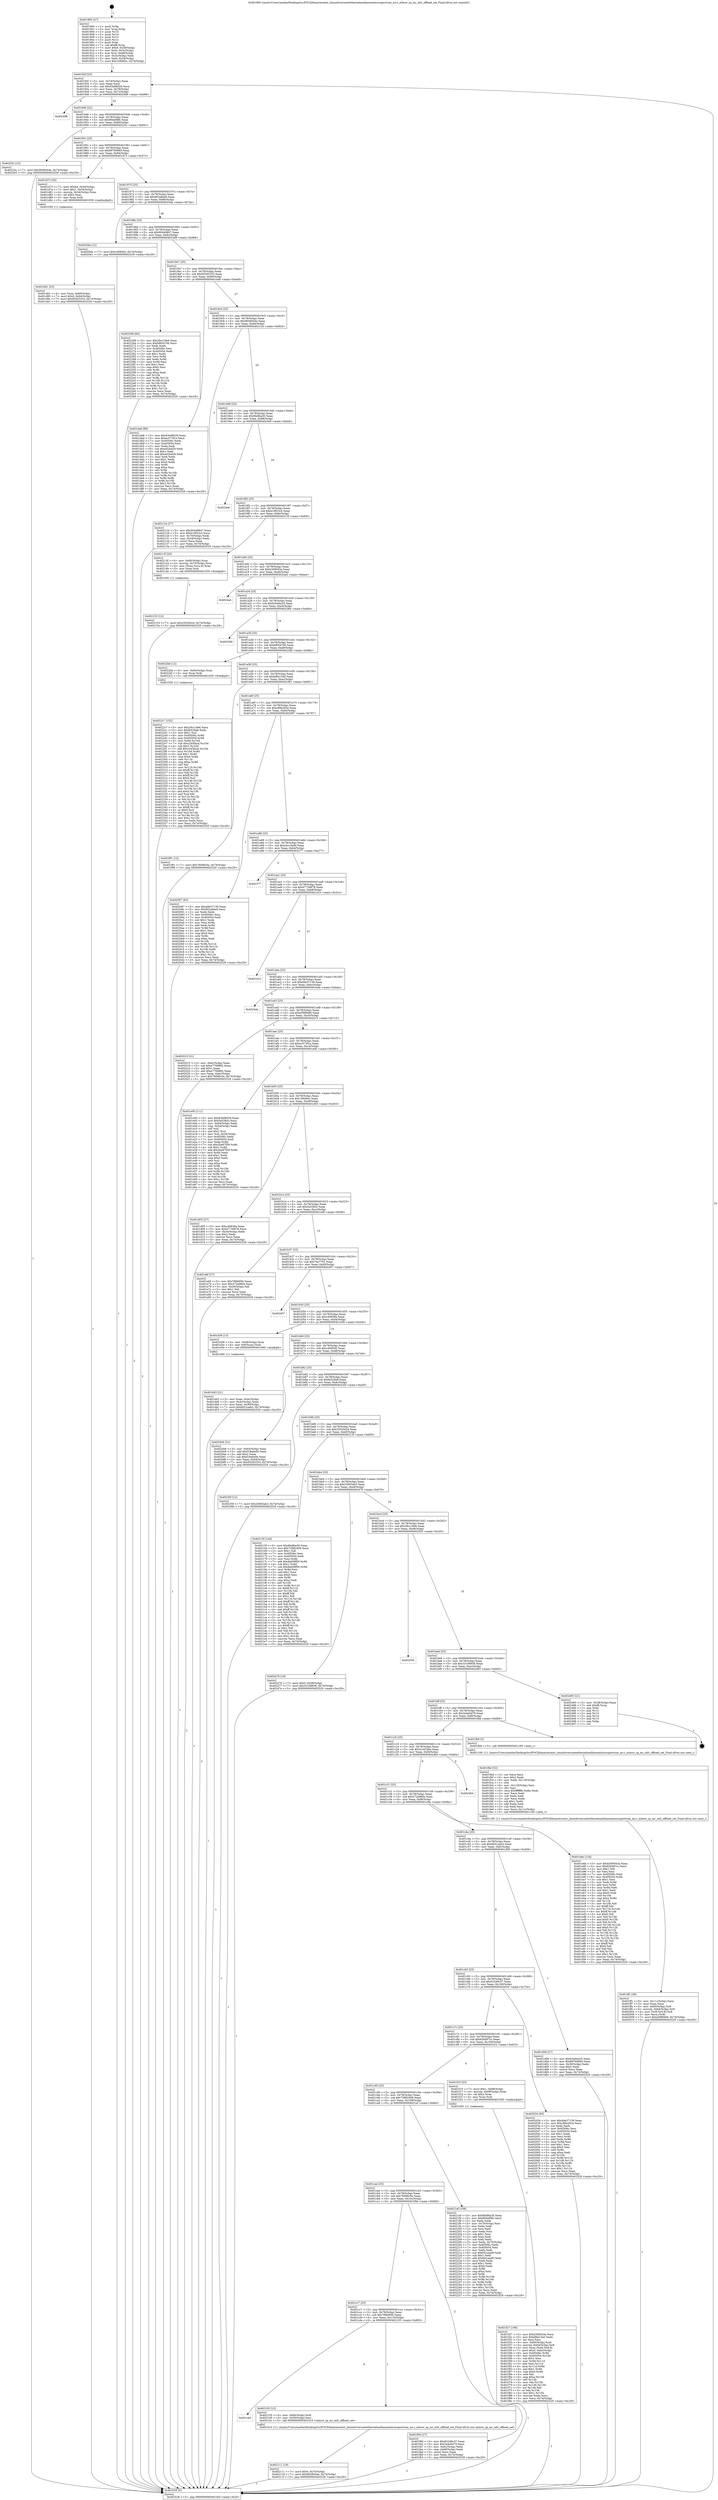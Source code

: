 digraph "0x401900" {
  label = "0x401900 (/mnt/c/Users/mathe/Desktop/tcc/POCII/binaries/extr_linuxdriversnetethernetmellanoxmlxswspectrum_mr.c_mlxsw_sp_mr_mfc_offload_set_Final-ollvm.out::main(0))"
  labelloc = "t"
  node[shape=record]

  Entry [label="",width=0.3,height=0.3,shape=circle,fillcolor=black,style=filled]
  "0x40192f" [label="{
     0x40192f [23]\l
     | [instrs]\l
     &nbsp;&nbsp;0x40192f \<+3\>: mov -0x74(%rbp),%eax\l
     &nbsp;&nbsp;0x401932 \<+2\>: mov %eax,%ecx\l
     &nbsp;&nbsp;0x401934 \<+6\>: sub $0x83e88029,%ecx\l
     &nbsp;&nbsp;0x40193a \<+3\>: mov %eax,-0x78(%rbp)\l
     &nbsp;&nbsp;0x40193d \<+3\>: mov %ecx,-0x7c(%rbp)\l
     &nbsp;&nbsp;0x401940 \<+6\>: je 0000000000402498 \<main+0xb98\>\l
  }"]
  "0x402498" [label="{
     0x402498\l
  }", style=dashed]
  "0x401946" [label="{
     0x401946 [22]\l
     | [instrs]\l
     &nbsp;&nbsp;0x401946 \<+5\>: jmp 000000000040194b \<main+0x4b\>\l
     &nbsp;&nbsp;0x40194b \<+3\>: mov -0x78(%rbp),%eax\l
     &nbsp;&nbsp;0x40194e \<+5\>: sub $0x864e88fc,%eax\l
     &nbsp;&nbsp;0x401953 \<+3\>: mov %eax,-0x80(%rbp)\l
     &nbsp;&nbsp;0x401956 \<+6\>: je 000000000040225c \<main+0x95c\>\l
  }"]
  Exit [label="",width=0.3,height=0.3,shape=circle,fillcolor=black,style=filled,peripheries=2]
  "0x40225c" [label="{
     0x40225c [12]\l
     | [instrs]\l
     &nbsp;&nbsp;0x40225c \<+7\>: movl $0x9658044e,-0x74(%rbp)\l
     &nbsp;&nbsp;0x402263 \<+5\>: jmp 0000000000402529 \<main+0xc29\>\l
  }"]
  "0x40195c" [label="{
     0x40195c [25]\l
     | [instrs]\l
     &nbsp;&nbsp;0x40195c \<+5\>: jmp 0000000000401961 \<main+0x61\>\l
     &nbsp;&nbsp;0x401961 \<+3\>: mov -0x78(%rbp),%eax\l
     &nbsp;&nbsp;0x401964 \<+5\>: sub $0x89760660,%eax\l
     &nbsp;&nbsp;0x401969 \<+6\>: mov %eax,-0x84(%rbp)\l
     &nbsp;&nbsp;0x40196f \<+6\>: je 0000000000401d73 \<main+0x473\>\l
  }"]
  "0x4022c7" [label="{
     0x4022c7 [152]\l
     | [instrs]\l
     &nbsp;&nbsp;0x4022c7 \<+5\>: mov $0x29cc19e6,%ecx\l
     &nbsp;&nbsp;0x4022cc \<+5\>: mov $0xfe529a8,%edx\l
     &nbsp;&nbsp;0x4022d1 \<+3\>: mov $0x1,%sil\l
     &nbsp;&nbsp;0x4022d4 \<+8\>: mov 0x40506c,%r8d\l
     &nbsp;&nbsp;0x4022dc \<+8\>: mov 0x405054,%r9d\l
     &nbsp;&nbsp;0x4022e4 \<+3\>: mov %r8d,%r10d\l
     &nbsp;&nbsp;0x4022e7 \<+7\>: sub $0xc245facd,%r10d\l
     &nbsp;&nbsp;0x4022ee \<+4\>: sub $0x1,%r10d\l
     &nbsp;&nbsp;0x4022f2 \<+7\>: add $0xc245facd,%r10d\l
     &nbsp;&nbsp;0x4022f9 \<+4\>: imul %r10d,%r8d\l
     &nbsp;&nbsp;0x4022fd \<+4\>: and $0x1,%r8d\l
     &nbsp;&nbsp;0x402301 \<+4\>: cmp $0x0,%r8d\l
     &nbsp;&nbsp;0x402305 \<+4\>: sete %r11b\l
     &nbsp;&nbsp;0x402309 \<+4\>: cmp $0xa,%r9d\l
     &nbsp;&nbsp;0x40230d \<+3\>: setl %bl\l
     &nbsp;&nbsp;0x402310 \<+3\>: mov %r11b,%r14b\l
     &nbsp;&nbsp;0x402313 \<+4\>: xor $0xff,%r14b\l
     &nbsp;&nbsp;0x402317 \<+3\>: mov %bl,%r15b\l
     &nbsp;&nbsp;0x40231a \<+4\>: xor $0xff,%r15b\l
     &nbsp;&nbsp;0x40231e \<+4\>: xor $0x0,%sil\l
     &nbsp;&nbsp;0x402322 \<+3\>: mov %r14b,%r12b\l
     &nbsp;&nbsp;0x402325 \<+4\>: and $0x0,%r12b\l
     &nbsp;&nbsp;0x402329 \<+3\>: and %sil,%r11b\l
     &nbsp;&nbsp;0x40232c \<+3\>: mov %r15b,%r13b\l
     &nbsp;&nbsp;0x40232f \<+4\>: and $0x0,%r13b\l
     &nbsp;&nbsp;0x402333 \<+3\>: and %sil,%bl\l
     &nbsp;&nbsp;0x402336 \<+3\>: or %r11b,%r12b\l
     &nbsp;&nbsp;0x402339 \<+3\>: or %bl,%r13b\l
     &nbsp;&nbsp;0x40233c \<+3\>: xor %r13b,%r12b\l
     &nbsp;&nbsp;0x40233f \<+3\>: or %r15b,%r14b\l
     &nbsp;&nbsp;0x402342 \<+4\>: xor $0xff,%r14b\l
     &nbsp;&nbsp;0x402346 \<+4\>: or $0x0,%sil\l
     &nbsp;&nbsp;0x40234a \<+3\>: and %sil,%r14b\l
     &nbsp;&nbsp;0x40234d \<+3\>: or %r14b,%r12b\l
     &nbsp;&nbsp;0x402350 \<+4\>: test $0x1,%r12b\l
     &nbsp;&nbsp;0x402354 \<+3\>: cmovne %edx,%ecx\l
     &nbsp;&nbsp;0x402357 \<+3\>: mov %ecx,-0x74(%rbp)\l
     &nbsp;&nbsp;0x40235a \<+5\>: jmp 0000000000402529 \<main+0xc29\>\l
  }"]
  "0x401d73" [label="{
     0x401d73 [30]\l
     | [instrs]\l
     &nbsp;&nbsp;0x401d73 \<+7\>: movl $0x64,-0x50(%rbp)\l
     &nbsp;&nbsp;0x401d7a \<+7\>: movl $0x1,-0x54(%rbp)\l
     &nbsp;&nbsp;0x401d81 \<+4\>: movslq -0x54(%rbp),%rax\l
     &nbsp;&nbsp;0x401d85 \<+4\>: shl $0x3,%rax\l
     &nbsp;&nbsp;0x401d89 \<+3\>: mov %rax,%rdi\l
     &nbsp;&nbsp;0x401d8c \<+5\>: call 0000000000401050 \<malloc@plt\>\l
     | [calls]\l
     &nbsp;&nbsp;0x401050 \{1\} (unknown)\l
  }"]
  "0x401975" [label="{
     0x401975 [25]\l
     | [instrs]\l
     &nbsp;&nbsp;0x401975 \<+5\>: jmp 000000000040197a \<main+0x7a\>\l
     &nbsp;&nbsp;0x40197a \<+3\>: mov -0x78(%rbp),%eax\l
     &nbsp;&nbsp;0x40197d \<+5\>: sub $0x902a8ee9,%eax\l
     &nbsp;&nbsp;0x401982 \<+6\>: mov %eax,-0x88(%rbp)\l
     &nbsp;&nbsp;0x401988 \<+6\>: je 00000000004020da \<main+0x7da\>\l
  }"]
  "0x402153" [label="{
     0x402153 [12]\l
     | [instrs]\l
     &nbsp;&nbsp;0x402153 \<+7\>: movl $0x25020e24,-0x74(%rbp)\l
     &nbsp;&nbsp;0x40215a \<+5\>: jmp 0000000000402529 \<main+0xc29\>\l
  }"]
  "0x4020da" [label="{
     0x4020da [12]\l
     | [instrs]\l
     &nbsp;&nbsp;0x4020da \<+7\>: movl $0xc4095d2,-0x74(%rbp)\l
     &nbsp;&nbsp;0x4020e1 \<+5\>: jmp 0000000000402529 \<main+0xc29\>\l
  }"]
  "0x40198e" [label="{
     0x40198e [25]\l
     | [instrs]\l
     &nbsp;&nbsp;0x40198e \<+5\>: jmp 0000000000401993 \<main+0x93\>\l
     &nbsp;&nbsp;0x401993 \<+3\>: mov -0x78(%rbp),%eax\l
     &nbsp;&nbsp;0x401996 \<+5\>: sub $0x90449847,%eax\l
     &nbsp;&nbsp;0x40199b \<+6\>: mov %eax,-0x8c(%rbp)\l
     &nbsp;&nbsp;0x4019a1 \<+6\>: je 0000000000402268 \<main+0x968\>\l
  }"]
  "0x402111" [label="{
     0x402111 [19]\l
     | [instrs]\l
     &nbsp;&nbsp;0x402111 \<+7\>: movl $0x0,-0x70(%rbp)\l
     &nbsp;&nbsp;0x402118 \<+7\>: movl $0x9658044e,-0x74(%rbp)\l
     &nbsp;&nbsp;0x40211f \<+5\>: jmp 0000000000402529 \<main+0xc29\>\l
  }"]
  "0x402268" [label="{
     0x402268 [83]\l
     | [instrs]\l
     &nbsp;&nbsp;0x402268 \<+5\>: mov $0x29cc19e6,%eax\l
     &nbsp;&nbsp;0x40226d \<+5\>: mov $0xbf654706,%ecx\l
     &nbsp;&nbsp;0x402272 \<+2\>: xor %edx,%edx\l
     &nbsp;&nbsp;0x402274 \<+7\>: mov 0x40506c,%esi\l
     &nbsp;&nbsp;0x40227b \<+7\>: mov 0x405054,%edi\l
     &nbsp;&nbsp;0x402282 \<+3\>: sub $0x1,%edx\l
     &nbsp;&nbsp;0x402285 \<+3\>: mov %esi,%r8d\l
     &nbsp;&nbsp;0x402288 \<+3\>: add %edx,%r8d\l
     &nbsp;&nbsp;0x40228b \<+4\>: imul %r8d,%esi\l
     &nbsp;&nbsp;0x40228f \<+3\>: and $0x1,%esi\l
     &nbsp;&nbsp;0x402292 \<+3\>: cmp $0x0,%esi\l
     &nbsp;&nbsp;0x402295 \<+4\>: sete %r9b\l
     &nbsp;&nbsp;0x402299 \<+3\>: cmp $0xa,%edi\l
     &nbsp;&nbsp;0x40229c \<+4\>: setl %r10b\l
     &nbsp;&nbsp;0x4022a0 \<+3\>: mov %r9b,%r11b\l
     &nbsp;&nbsp;0x4022a3 \<+3\>: and %r10b,%r11b\l
     &nbsp;&nbsp;0x4022a6 \<+3\>: xor %r10b,%r9b\l
     &nbsp;&nbsp;0x4022a9 \<+3\>: or %r9b,%r11b\l
     &nbsp;&nbsp;0x4022ac \<+4\>: test $0x1,%r11b\l
     &nbsp;&nbsp;0x4022b0 \<+3\>: cmovne %ecx,%eax\l
     &nbsp;&nbsp;0x4022b3 \<+3\>: mov %eax,-0x74(%rbp)\l
     &nbsp;&nbsp;0x4022b6 \<+5\>: jmp 0000000000402529 \<main+0xc29\>\l
  }"]
  "0x4019a7" [label="{
     0x4019a7 [25]\l
     | [instrs]\l
     &nbsp;&nbsp;0x4019a7 \<+5\>: jmp 00000000004019ac \<main+0xac\>\l
     &nbsp;&nbsp;0x4019ac \<+3\>: mov -0x78(%rbp),%eax\l
     &nbsp;&nbsp;0x4019af \<+5\>: sub $0x95263333,%eax\l
     &nbsp;&nbsp;0x4019b4 \<+6\>: mov %eax,-0x90(%rbp)\l
     &nbsp;&nbsp;0x4019ba \<+6\>: je 0000000000401da8 \<main+0x4a8\>\l
  }"]
  "0x401ce0" [label="{
     0x401ce0\l
  }", style=dashed]
  "0x401da8" [label="{
     0x401da8 [88]\l
     | [instrs]\l
     &nbsp;&nbsp;0x401da8 \<+5\>: mov $0x83e88029,%eax\l
     &nbsp;&nbsp;0x401dad \<+5\>: mov $0xec573f1a,%ecx\l
     &nbsp;&nbsp;0x401db2 \<+7\>: mov 0x40506c,%edx\l
     &nbsp;&nbsp;0x401db9 \<+7\>: mov 0x405054,%esi\l
     &nbsp;&nbsp;0x401dc0 \<+2\>: mov %edx,%edi\l
     &nbsp;&nbsp;0x401dc2 \<+6\>: sub $0xe02bd29,%edi\l
     &nbsp;&nbsp;0x401dc8 \<+3\>: sub $0x1,%edi\l
     &nbsp;&nbsp;0x401dcb \<+6\>: add $0xe02bd29,%edi\l
     &nbsp;&nbsp;0x401dd1 \<+3\>: imul %edi,%edx\l
     &nbsp;&nbsp;0x401dd4 \<+3\>: and $0x1,%edx\l
     &nbsp;&nbsp;0x401dd7 \<+3\>: cmp $0x0,%edx\l
     &nbsp;&nbsp;0x401dda \<+4\>: sete %r8b\l
     &nbsp;&nbsp;0x401dde \<+3\>: cmp $0xa,%esi\l
     &nbsp;&nbsp;0x401de1 \<+4\>: setl %r9b\l
     &nbsp;&nbsp;0x401de5 \<+3\>: mov %r8b,%r10b\l
     &nbsp;&nbsp;0x401de8 \<+3\>: and %r9b,%r10b\l
     &nbsp;&nbsp;0x401deb \<+3\>: xor %r9b,%r8b\l
     &nbsp;&nbsp;0x401dee \<+3\>: or %r8b,%r10b\l
     &nbsp;&nbsp;0x401df1 \<+4\>: test $0x1,%r10b\l
     &nbsp;&nbsp;0x401df5 \<+3\>: cmovne %ecx,%eax\l
     &nbsp;&nbsp;0x401df8 \<+3\>: mov %eax,-0x74(%rbp)\l
     &nbsp;&nbsp;0x401dfb \<+5\>: jmp 0000000000402529 \<main+0xc29\>\l
  }"]
  "0x4019c0" [label="{
     0x4019c0 [25]\l
     | [instrs]\l
     &nbsp;&nbsp;0x4019c0 \<+5\>: jmp 00000000004019c5 \<main+0xc5\>\l
     &nbsp;&nbsp;0x4019c5 \<+3\>: mov -0x78(%rbp),%eax\l
     &nbsp;&nbsp;0x4019c8 \<+5\>: sub $0x9658044e,%eax\l
     &nbsp;&nbsp;0x4019cd \<+6\>: mov %eax,-0x94(%rbp)\l
     &nbsp;&nbsp;0x4019d3 \<+6\>: je 0000000000402124 \<main+0x824\>\l
  }"]
  "0x402105" [label="{
     0x402105 [12]\l
     | [instrs]\l
     &nbsp;&nbsp;0x402105 \<+4\>: mov -0x60(%rbp),%rdi\l
     &nbsp;&nbsp;0x402109 \<+3\>: mov -0x50(%rbp),%esi\l
     &nbsp;&nbsp;0x40210c \<+5\>: call 0000000000401610 \<mlxsw_sp_mr_mfc_offload_set\>\l
     | [calls]\l
     &nbsp;&nbsp;0x401610 \{1\} (/mnt/c/Users/mathe/Desktop/tcc/POCII/binaries/extr_linuxdriversnetethernetmellanoxmlxswspectrum_mr.c_mlxsw_sp_mr_mfc_offload_set_Final-ollvm.out::mlxsw_sp_mr_mfc_offload_set)\l
  }"]
  "0x402124" [label="{
     0x402124 [27]\l
     | [instrs]\l
     &nbsp;&nbsp;0x402124 \<+5\>: mov $0x90449847,%eax\l
     &nbsp;&nbsp;0x402129 \<+5\>: mov $0xb19f23c4,%ecx\l
     &nbsp;&nbsp;0x40212e \<+3\>: mov -0x70(%rbp),%edx\l
     &nbsp;&nbsp;0x402131 \<+3\>: cmp -0x54(%rbp),%edx\l
     &nbsp;&nbsp;0x402134 \<+3\>: cmovl %ecx,%eax\l
     &nbsp;&nbsp;0x402137 \<+3\>: mov %eax,-0x74(%rbp)\l
     &nbsp;&nbsp;0x40213a \<+5\>: jmp 0000000000402529 \<main+0xc29\>\l
  }"]
  "0x4019d9" [label="{
     0x4019d9 [25]\l
     | [instrs]\l
     &nbsp;&nbsp;0x4019d9 \<+5\>: jmp 00000000004019de \<main+0xde\>\l
     &nbsp;&nbsp;0x4019de \<+3\>: mov -0x78(%rbp),%eax\l
     &nbsp;&nbsp;0x4019e1 \<+5\>: sub $0x9bdfba30,%eax\l
     &nbsp;&nbsp;0x4019e6 \<+6\>: mov %eax,-0x98(%rbp)\l
     &nbsp;&nbsp;0x4019ec \<+6\>: je 00000000004024e6 \<main+0xbe6\>\l
  }"]
  "0x401ff1" [label="{
     0x401ff1 [36]\l
     | [instrs]\l
     &nbsp;&nbsp;0x401ff1 \<+6\>: mov -0x11c(%rbp),%ecx\l
     &nbsp;&nbsp;0x401ff7 \<+3\>: imul %eax,%ecx\l
     &nbsp;&nbsp;0x401ffa \<+4\>: mov -0x60(%rbp),%r8\l
     &nbsp;&nbsp;0x401ffe \<+4\>: movslq -0x64(%rbp),%r9\l
     &nbsp;&nbsp;0x402002 \<+4\>: mov (%r8,%r9,8),%r8\l
     &nbsp;&nbsp;0x402006 \<+3\>: mov %ecx,(%r8)\l
     &nbsp;&nbsp;0x402009 \<+7\>: movl $0xe59f8466,-0x74(%rbp)\l
     &nbsp;&nbsp;0x402010 \<+5\>: jmp 0000000000402529 \<main+0xc29\>\l
  }"]
  "0x4024e6" [label="{
     0x4024e6\l
  }", style=dashed]
  "0x4019f2" [label="{
     0x4019f2 [25]\l
     | [instrs]\l
     &nbsp;&nbsp;0x4019f2 \<+5\>: jmp 00000000004019f7 \<main+0xf7\>\l
     &nbsp;&nbsp;0x4019f7 \<+3\>: mov -0x78(%rbp),%eax\l
     &nbsp;&nbsp;0x4019fa \<+5\>: sub $0xb19f23c4,%eax\l
     &nbsp;&nbsp;0x4019ff \<+6\>: mov %eax,-0x9c(%rbp)\l
     &nbsp;&nbsp;0x401a05 \<+6\>: je 000000000040213f \<main+0x83f\>\l
  }"]
  "0x401fbd" [label="{
     0x401fbd [52]\l
     | [instrs]\l
     &nbsp;&nbsp;0x401fbd \<+2\>: xor %ecx,%ecx\l
     &nbsp;&nbsp;0x401fbf \<+5\>: mov $0x2,%edx\l
     &nbsp;&nbsp;0x401fc4 \<+6\>: mov %edx,-0x118(%rbp)\l
     &nbsp;&nbsp;0x401fca \<+1\>: cltd\l
     &nbsp;&nbsp;0x401fcb \<+6\>: mov -0x118(%rbp),%esi\l
     &nbsp;&nbsp;0x401fd1 \<+2\>: idiv %esi\l
     &nbsp;&nbsp;0x401fd3 \<+6\>: imul $0xfffffffe,%edx,%edx\l
     &nbsp;&nbsp;0x401fd9 \<+2\>: mov %ecx,%edi\l
     &nbsp;&nbsp;0x401fdb \<+2\>: sub %edx,%edi\l
     &nbsp;&nbsp;0x401fdd \<+2\>: mov %ecx,%edx\l
     &nbsp;&nbsp;0x401fdf \<+3\>: sub $0x1,%edx\l
     &nbsp;&nbsp;0x401fe2 \<+2\>: add %edx,%edi\l
     &nbsp;&nbsp;0x401fe4 \<+2\>: sub %edi,%ecx\l
     &nbsp;&nbsp;0x401fe6 \<+6\>: mov %ecx,-0x11c(%rbp)\l
     &nbsp;&nbsp;0x401fec \<+5\>: call 0000000000401160 \<next_i\>\l
     | [calls]\l
     &nbsp;&nbsp;0x401160 \{1\} (/mnt/c/Users/mathe/Desktop/tcc/POCII/binaries/extr_linuxdriversnetethernetmellanoxmlxswspectrum_mr.c_mlxsw_sp_mr_mfc_offload_set_Final-ollvm.out::next_i)\l
  }"]
  "0x40213f" [label="{
     0x40213f [20]\l
     | [instrs]\l
     &nbsp;&nbsp;0x40213f \<+4\>: mov -0x60(%rbp),%rax\l
     &nbsp;&nbsp;0x402143 \<+4\>: movslq -0x70(%rbp),%rcx\l
     &nbsp;&nbsp;0x402147 \<+4\>: mov (%rax,%rcx,8),%rax\l
     &nbsp;&nbsp;0x40214b \<+3\>: mov %rax,%rdi\l
     &nbsp;&nbsp;0x40214e \<+5\>: call 0000000000401030 \<free@plt\>\l
     | [calls]\l
     &nbsp;&nbsp;0x401030 \{1\} (unknown)\l
  }"]
  "0x401a0b" [label="{
     0x401a0b [25]\l
     | [instrs]\l
     &nbsp;&nbsp;0x401a0b \<+5\>: jmp 0000000000401a10 \<main+0x110\>\l
     &nbsp;&nbsp;0x401a10 \<+3\>: mov -0x78(%rbp),%eax\l
     &nbsp;&nbsp;0x401a13 \<+5\>: sub $0xb309043a,%eax\l
     &nbsp;&nbsp;0x401a18 \<+6\>: mov %eax,-0xa0(%rbp)\l
     &nbsp;&nbsp;0x401a1e \<+6\>: je 00000000004024a4 \<main+0xba4\>\l
  }"]
  "0x401cc7" [label="{
     0x401cc7 [25]\l
     | [instrs]\l
     &nbsp;&nbsp;0x401cc7 \<+5\>: jmp 0000000000401ccc \<main+0x3cc\>\l
     &nbsp;&nbsp;0x401ccc \<+3\>: mov -0x78(%rbp),%eax\l
     &nbsp;&nbsp;0x401ccf \<+5\>: sub $0x799b95fc,%eax\l
     &nbsp;&nbsp;0x401cd4 \<+6\>: mov %eax,-0x110(%rbp)\l
     &nbsp;&nbsp;0x401cda \<+6\>: je 0000000000402105 \<main+0x805\>\l
  }"]
  "0x4024a4" [label="{
     0x4024a4\l
  }", style=dashed]
  "0x401a24" [label="{
     0x401a24 [25]\l
     | [instrs]\l
     &nbsp;&nbsp;0x401a24 \<+5\>: jmp 0000000000401a29 \<main+0x129\>\l
     &nbsp;&nbsp;0x401a29 \<+3\>: mov -0x78(%rbp),%eax\l
     &nbsp;&nbsp;0x401a2c \<+5\>: sub $0xb3ed4a25,%eax\l
     &nbsp;&nbsp;0x401a31 \<+6\>: mov %eax,-0xa4(%rbp)\l
     &nbsp;&nbsp;0x401a37 \<+6\>: je 000000000040236b \<main+0xa6b\>\l
  }"]
  "0x401f9d" [label="{
     0x401f9d [27]\l
     | [instrs]\l
     &nbsp;&nbsp;0x401f9d \<+5\>: mov $0x622d9c37,%eax\l
     &nbsp;&nbsp;0x401fa2 \<+5\>: mov $0x3a4e0479,%ecx\l
     &nbsp;&nbsp;0x401fa7 \<+3\>: mov -0x6c(%rbp),%edx\l
     &nbsp;&nbsp;0x401faa \<+3\>: cmp -0x68(%rbp),%edx\l
     &nbsp;&nbsp;0x401fad \<+3\>: cmovl %ecx,%eax\l
     &nbsp;&nbsp;0x401fb0 \<+3\>: mov %eax,-0x74(%rbp)\l
     &nbsp;&nbsp;0x401fb3 \<+5\>: jmp 0000000000402529 \<main+0xc29\>\l
  }"]
  "0x40236b" [label="{
     0x40236b\l
  }", style=dashed]
  "0x401a3d" [label="{
     0x401a3d [25]\l
     | [instrs]\l
     &nbsp;&nbsp;0x401a3d \<+5\>: jmp 0000000000401a42 \<main+0x142\>\l
     &nbsp;&nbsp;0x401a42 \<+3\>: mov -0x78(%rbp),%eax\l
     &nbsp;&nbsp;0x401a45 \<+5\>: sub $0xbf654706,%eax\l
     &nbsp;&nbsp;0x401a4a \<+6\>: mov %eax,-0xa8(%rbp)\l
     &nbsp;&nbsp;0x401a50 \<+6\>: je 00000000004022bb \<main+0x9bb\>\l
  }"]
  "0x401cae" [label="{
     0x401cae [25]\l
     | [instrs]\l
     &nbsp;&nbsp;0x401cae \<+5\>: jmp 0000000000401cb3 \<main+0x3b3\>\l
     &nbsp;&nbsp;0x401cb3 \<+3\>: mov -0x78(%rbp),%eax\l
     &nbsp;&nbsp;0x401cb6 \<+5\>: sub $0x76096c5e,%eax\l
     &nbsp;&nbsp;0x401cbb \<+6\>: mov %eax,-0x10c(%rbp)\l
     &nbsp;&nbsp;0x401cc1 \<+6\>: je 0000000000401f9d \<main+0x69d\>\l
  }"]
  "0x4022bb" [label="{
     0x4022bb [12]\l
     | [instrs]\l
     &nbsp;&nbsp;0x4022bb \<+4\>: mov -0x60(%rbp),%rax\l
     &nbsp;&nbsp;0x4022bf \<+3\>: mov %rax,%rdi\l
     &nbsp;&nbsp;0x4022c2 \<+5\>: call 0000000000401030 \<free@plt\>\l
     | [calls]\l
     &nbsp;&nbsp;0x401030 \{1\} (unknown)\l
  }"]
  "0x401a56" [label="{
     0x401a56 [25]\l
     | [instrs]\l
     &nbsp;&nbsp;0x401a56 \<+5\>: jmp 0000000000401a5b \<main+0x15b\>\l
     &nbsp;&nbsp;0x401a5b \<+3\>: mov -0x78(%rbp),%eax\l
     &nbsp;&nbsp;0x401a5e \<+5\>: sub $0xbf6e15a0,%eax\l
     &nbsp;&nbsp;0x401a63 \<+6\>: mov %eax,-0xac(%rbp)\l
     &nbsp;&nbsp;0x401a69 \<+6\>: je 0000000000401f91 \<main+0x691\>\l
  }"]
  "0x4021ef" [label="{
     0x4021ef [109]\l
     | [instrs]\l
     &nbsp;&nbsp;0x4021ef \<+5\>: mov $0x9bdfba30,%eax\l
     &nbsp;&nbsp;0x4021f4 \<+5\>: mov $0x864e88fc,%ecx\l
     &nbsp;&nbsp;0x4021f9 \<+2\>: xor %edx,%edx\l
     &nbsp;&nbsp;0x4021fb \<+3\>: mov -0x70(%rbp),%esi\l
     &nbsp;&nbsp;0x4021fe \<+2\>: mov %edx,%edi\l
     &nbsp;&nbsp;0x402200 \<+2\>: sub %esi,%edi\l
     &nbsp;&nbsp;0x402202 \<+2\>: mov %edx,%esi\l
     &nbsp;&nbsp;0x402204 \<+3\>: sub $0x1,%esi\l
     &nbsp;&nbsp;0x402207 \<+2\>: add %esi,%edi\l
     &nbsp;&nbsp;0x402209 \<+2\>: sub %edi,%edx\l
     &nbsp;&nbsp;0x40220b \<+3\>: mov %edx,-0x70(%rbp)\l
     &nbsp;&nbsp;0x40220e \<+7\>: mov 0x40506c,%edx\l
     &nbsp;&nbsp;0x402215 \<+7\>: mov 0x405054,%esi\l
     &nbsp;&nbsp;0x40221c \<+2\>: mov %edx,%edi\l
     &nbsp;&nbsp;0x40221e \<+6\>: sub $0x641aeaf0,%edi\l
     &nbsp;&nbsp;0x402224 \<+3\>: sub $0x1,%edi\l
     &nbsp;&nbsp;0x402227 \<+6\>: add $0x641aeaf0,%edi\l
     &nbsp;&nbsp;0x40222d \<+3\>: imul %edi,%edx\l
     &nbsp;&nbsp;0x402230 \<+3\>: and $0x1,%edx\l
     &nbsp;&nbsp;0x402233 \<+3\>: cmp $0x0,%edx\l
     &nbsp;&nbsp;0x402236 \<+4\>: sete %r8b\l
     &nbsp;&nbsp;0x40223a \<+3\>: cmp $0xa,%esi\l
     &nbsp;&nbsp;0x40223d \<+4\>: setl %r9b\l
     &nbsp;&nbsp;0x402241 \<+3\>: mov %r8b,%r10b\l
     &nbsp;&nbsp;0x402244 \<+3\>: and %r9b,%r10b\l
     &nbsp;&nbsp;0x402247 \<+3\>: xor %r9b,%r8b\l
     &nbsp;&nbsp;0x40224a \<+3\>: or %r8b,%r10b\l
     &nbsp;&nbsp;0x40224d \<+4\>: test $0x1,%r10b\l
     &nbsp;&nbsp;0x402251 \<+3\>: cmovne %ecx,%eax\l
     &nbsp;&nbsp;0x402254 \<+3\>: mov %eax,-0x74(%rbp)\l
     &nbsp;&nbsp;0x402257 \<+5\>: jmp 0000000000402529 \<main+0xc29\>\l
  }"]
  "0x401f91" [label="{
     0x401f91 [12]\l
     | [instrs]\l
     &nbsp;&nbsp;0x401f91 \<+7\>: movl $0x76096c5e,-0x74(%rbp)\l
     &nbsp;&nbsp;0x401f98 \<+5\>: jmp 0000000000402529 \<main+0xc29\>\l
  }"]
  "0x401a6f" [label="{
     0x401a6f [25]\l
     | [instrs]\l
     &nbsp;&nbsp;0x401a6f \<+5\>: jmp 0000000000401a74 \<main+0x174\>\l
     &nbsp;&nbsp;0x401a74 \<+3\>: mov -0x78(%rbp),%eax\l
     &nbsp;&nbsp;0x401a77 \<+5\>: sub $0xc89e263a,%eax\l
     &nbsp;&nbsp;0x401a7c \<+6\>: mov %eax,-0xb0(%rbp)\l
     &nbsp;&nbsp;0x401a82 \<+6\>: je 0000000000402087 \<main+0x787\>\l
  }"]
  "0x401f27" [label="{
     0x401f27 [106]\l
     | [instrs]\l
     &nbsp;&nbsp;0x401f27 \<+5\>: mov $0xb309043a,%ecx\l
     &nbsp;&nbsp;0x401f2c \<+5\>: mov $0xbf6e15a0,%edx\l
     &nbsp;&nbsp;0x401f31 \<+2\>: xor %esi,%esi\l
     &nbsp;&nbsp;0x401f33 \<+4\>: mov -0x60(%rbp),%rdi\l
     &nbsp;&nbsp;0x401f37 \<+4\>: movslq -0x64(%rbp),%r8\l
     &nbsp;&nbsp;0x401f3b \<+4\>: mov %rax,(%rdi,%r8,8)\l
     &nbsp;&nbsp;0x401f3f \<+7\>: movl $0x0,-0x6c(%rbp)\l
     &nbsp;&nbsp;0x401f46 \<+8\>: mov 0x40506c,%r9d\l
     &nbsp;&nbsp;0x401f4e \<+8\>: mov 0x405054,%r10d\l
     &nbsp;&nbsp;0x401f56 \<+3\>: sub $0x1,%esi\l
     &nbsp;&nbsp;0x401f59 \<+3\>: mov %r9d,%r11d\l
     &nbsp;&nbsp;0x401f5c \<+3\>: add %esi,%r11d\l
     &nbsp;&nbsp;0x401f5f \<+4\>: imul %r11d,%r9d\l
     &nbsp;&nbsp;0x401f63 \<+4\>: and $0x1,%r9d\l
     &nbsp;&nbsp;0x401f67 \<+4\>: cmp $0x0,%r9d\l
     &nbsp;&nbsp;0x401f6b \<+3\>: sete %bl\l
     &nbsp;&nbsp;0x401f6e \<+4\>: cmp $0xa,%r10d\l
     &nbsp;&nbsp;0x401f72 \<+4\>: setl %r14b\l
     &nbsp;&nbsp;0x401f76 \<+3\>: mov %bl,%r15b\l
     &nbsp;&nbsp;0x401f79 \<+3\>: and %r14b,%r15b\l
     &nbsp;&nbsp;0x401f7c \<+3\>: xor %r14b,%bl\l
     &nbsp;&nbsp;0x401f7f \<+3\>: or %bl,%r15b\l
     &nbsp;&nbsp;0x401f82 \<+4\>: test $0x1,%r15b\l
     &nbsp;&nbsp;0x401f86 \<+3\>: cmovne %edx,%ecx\l
     &nbsp;&nbsp;0x401f89 \<+3\>: mov %ecx,-0x74(%rbp)\l
     &nbsp;&nbsp;0x401f8c \<+5\>: jmp 0000000000402529 \<main+0xc29\>\l
  }"]
  "0x402087" [label="{
     0x402087 [83]\l
     | [instrs]\l
     &nbsp;&nbsp;0x402087 \<+5\>: mov $0xdde37139,%eax\l
     &nbsp;&nbsp;0x40208c \<+5\>: mov $0x902a8ee9,%ecx\l
     &nbsp;&nbsp;0x402091 \<+2\>: xor %edx,%edx\l
     &nbsp;&nbsp;0x402093 \<+7\>: mov 0x40506c,%esi\l
     &nbsp;&nbsp;0x40209a \<+7\>: mov 0x405054,%edi\l
     &nbsp;&nbsp;0x4020a1 \<+3\>: sub $0x1,%edx\l
     &nbsp;&nbsp;0x4020a4 \<+3\>: mov %esi,%r8d\l
     &nbsp;&nbsp;0x4020a7 \<+3\>: add %edx,%r8d\l
     &nbsp;&nbsp;0x4020aa \<+4\>: imul %r8d,%esi\l
     &nbsp;&nbsp;0x4020ae \<+3\>: and $0x1,%esi\l
     &nbsp;&nbsp;0x4020b1 \<+3\>: cmp $0x0,%esi\l
     &nbsp;&nbsp;0x4020b4 \<+4\>: sete %r9b\l
     &nbsp;&nbsp;0x4020b8 \<+3\>: cmp $0xa,%edi\l
     &nbsp;&nbsp;0x4020bb \<+4\>: setl %r10b\l
     &nbsp;&nbsp;0x4020bf \<+3\>: mov %r9b,%r11b\l
     &nbsp;&nbsp;0x4020c2 \<+3\>: and %r10b,%r11b\l
     &nbsp;&nbsp;0x4020c5 \<+3\>: xor %r10b,%r9b\l
     &nbsp;&nbsp;0x4020c8 \<+3\>: or %r9b,%r11b\l
     &nbsp;&nbsp;0x4020cb \<+4\>: test $0x1,%r11b\l
     &nbsp;&nbsp;0x4020cf \<+3\>: cmovne %ecx,%eax\l
     &nbsp;&nbsp;0x4020d2 \<+3\>: mov %eax,-0x74(%rbp)\l
     &nbsp;&nbsp;0x4020d5 \<+5\>: jmp 0000000000402529 \<main+0xc29\>\l
  }"]
  "0x401a88" [label="{
     0x401a88 [25]\l
     | [instrs]\l
     &nbsp;&nbsp;0x401a88 \<+5\>: jmp 0000000000401a8d \<main+0x18d\>\l
     &nbsp;&nbsp;0x401a8d \<+3\>: mov -0x78(%rbp),%eax\l
     &nbsp;&nbsp;0x401a90 \<+5\>: sub $0xcbcc3edb,%eax\l
     &nbsp;&nbsp;0x401a95 \<+6\>: mov %eax,-0xb4(%rbp)\l
     &nbsp;&nbsp;0x401a9b \<+6\>: je 0000000000402377 \<main+0xa77\>\l
  }"]
  "0x401c95" [label="{
     0x401c95 [25]\l
     | [instrs]\l
     &nbsp;&nbsp;0x401c95 \<+5\>: jmp 0000000000401c9a \<main+0x39a\>\l
     &nbsp;&nbsp;0x401c9a \<+3\>: mov -0x78(%rbp),%eax\l
     &nbsp;&nbsp;0x401c9d \<+5\>: sub $0x72882409,%eax\l
     &nbsp;&nbsp;0x401ca2 \<+6\>: mov %eax,-0x108(%rbp)\l
     &nbsp;&nbsp;0x401ca8 \<+6\>: je 00000000004021ef \<main+0x8ef\>\l
  }"]
  "0x402377" [label="{
     0x402377\l
  }", style=dashed]
  "0x401aa1" [label="{
     0x401aa1 [25]\l
     | [instrs]\l
     &nbsp;&nbsp;0x401aa1 \<+5\>: jmp 0000000000401aa6 \<main+0x1a6\>\l
     &nbsp;&nbsp;0x401aa6 \<+3\>: mov -0x78(%rbp),%eax\l
     &nbsp;&nbsp;0x401aa9 \<+5\>: sub $0xd773d978,%eax\l
     &nbsp;&nbsp;0x401aae \<+6\>: mov %eax,-0xb8(%rbp)\l
     &nbsp;&nbsp;0x401ab4 \<+6\>: je 0000000000401d1e \<main+0x41e\>\l
  }"]
  "0x401f10" [label="{
     0x401f10 [23]\l
     | [instrs]\l
     &nbsp;&nbsp;0x401f10 \<+7\>: movl $0x1,-0x68(%rbp)\l
     &nbsp;&nbsp;0x401f17 \<+4\>: movslq -0x68(%rbp),%rax\l
     &nbsp;&nbsp;0x401f1b \<+4\>: shl $0x2,%rax\l
     &nbsp;&nbsp;0x401f1f \<+3\>: mov %rax,%rdi\l
     &nbsp;&nbsp;0x401f22 \<+5\>: call 0000000000401050 \<malloc@plt\>\l
     | [calls]\l
     &nbsp;&nbsp;0x401050 \{1\} (unknown)\l
  }"]
  "0x401d1e" [label="{
     0x401d1e\l
  }", style=dashed]
  "0x401aba" [label="{
     0x401aba [25]\l
     | [instrs]\l
     &nbsp;&nbsp;0x401aba \<+5\>: jmp 0000000000401abf \<main+0x1bf\>\l
     &nbsp;&nbsp;0x401abf \<+3\>: mov -0x78(%rbp),%eax\l
     &nbsp;&nbsp;0x401ac2 \<+5\>: sub $0xdde37139,%eax\l
     &nbsp;&nbsp;0x401ac7 \<+6\>: mov %eax,-0xbc(%rbp)\l
     &nbsp;&nbsp;0x401acd \<+6\>: je 00000000004024da \<main+0xbda\>\l
  }"]
  "0x401c7c" [label="{
     0x401c7c [25]\l
     | [instrs]\l
     &nbsp;&nbsp;0x401c7c \<+5\>: jmp 0000000000401c81 \<main+0x381\>\l
     &nbsp;&nbsp;0x401c81 \<+3\>: mov -0x78(%rbp),%eax\l
     &nbsp;&nbsp;0x401c84 \<+5\>: sub $0x626d97cc,%eax\l
     &nbsp;&nbsp;0x401c89 \<+6\>: mov %eax,-0x104(%rbp)\l
     &nbsp;&nbsp;0x401c8f \<+6\>: je 0000000000401f10 \<main+0x610\>\l
  }"]
  "0x4024da" [label="{
     0x4024da\l
  }", style=dashed]
  "0x401ad3" [label="{
     0x401ad3 [25]\l
     | [instrs]\l
     &nbsp;&nbsp;0x401ad3 \<+5\>: jmp 0000000000401ad8 \<main+0x1d8\>\l
     &nbsp;&nbsp;0x401ad8 \<+3\>: mov -0x78(%rbp),%eax\l
     &nbsp;&nbsp;0x401adb \<+5\>: sub $0xe59f8466,%eax\l
     &nbsp;&nbsp;0x401ae0 \<+6\>: mov %eax,-0xc0(%rbp)\l
     &nbsp;&nbsp;0x401ae6 \<+6\>: je 0000000000402015 \<main+0x715\>\l
  }"]
  "0x402034" [label="{
     0x402034 [83]\l
     | [instrs]\l
     &nbsp;&nbsp;0x402034 \<+5\>: mov $0xdde37139,%eax\l
     &nbsp;&nbsp;0x402039 \<+5\>: mov $0xc89e263a,%ecx\l
     &nbsp;&nbsp;0x40203e \<+2\>: xor %edx,%edx\l
     &nbsp;&nbsp;0x402040 \<+7\>: mov 0x40506c,%esi\l
     &nbsp;&nbsp;0x402047 \<+7\>: mov 0x405054,%edi\l
     &nbsp;&nbsp;0x40204e \<+3\>: sub $0x1,%edx\l
     &nbsp;&nbsp;0x402051 \<+3\>: mov %esi,%r8d\l
     &nbsp;&nbsp;0x402054 \<+3\>: add %edx,%r8d\l
     &nbsp;&nbsp;0x402057 \<+4\>: imul %r8d,%esi\l
     &nbsp;&nbsp;0x40205b \<+3\>: and $0x1,%esi\l
     &nbsp;&nbsp;0x40205e \<+3\>: cmp $0x0,%esi\l
     &nbsp;&nbsp;0x402061 \<+4\>: sete %r9b\l
     &nbsp;&nbsp;0x402065 \<+3\>: cmp $0xa,%edi\l
     &nbsp;&nbsp;0x402068 \<+4\>: setl %r10b\l
     &nbsp;&nbsp;0x40206c \<+3\>: mov %r9b,%r11b\l
     &nbsp;&nbsp;0x40206f \<+3\>: and %r10b,%r11b\l
     &nbsp;&nbsp;0x402072 \<+3\>: xor %r10b,%r9b\l
     &nbsp;&nbsp;0x402075 \<+3\>: or %r9b,%r11b\l
     &nbsp;&nbsp;0x402078 \<+4\>: test $0x1,%r11b\l
     &nbsp;&nbsp;0x40207c \<+3\>: cmovne %ecx,%eax\l
     &nbsp;&nbsp;0x40207f \<+3\>: mov %eax,-0x74(%rbp)\l
     &nbsp;&nbsp;0x402082 \<+5\>: jmp 0000000000402529 \<main+0xc29\>\l
  }"]
  "0x402015" [label="{
     0x402015 [31]\l
     | [instrs]\l
     &nbsp;&nbsp;0x402015 \<+3\>: mov -0x6c(%rbp),%eax\l
     &nbsp;&nbsp;0x402018 \<+5\>: sub $0xe7769892,%eax\l
     &nbsp;&nbsp;0x40201d \<+3\>: add $0x1,%eax\l
     &nbsp;&nbsp;0x402020 \<+5\>: add $0xe7769892,%eax\l
     &nbsp;&nbsp;0x402025 \<+3\>: mov %eax,-0x6c(%rbp)\l
     &nbsp;&nbsp;0x402028 \<+7\>: movl $0x76096c5e,-0x74(%rbp)\l
     &nbsp;&nbsp;0x40202f \<+5\>: jmp 0000000000402529 \<main+0xc29\>\l
  }"]
  "0x401aec" [label="{
     0x401aec [25]\l
     | [instrs]\l
     &nbsp;&nbsp;0x401aec \<+5\>: jmp 0000000000401af1 \<main+0x1f1\>\l
     &nbsp;&nbsp;0x401af1 \<+3\>: mov -0x78(%rbp),%eax\l
     &nbsp;&nbsp;0x401af4 \<+5\>: sub $0xec573f1a,%eax\l
     &nbsp;&nbsp;0x401af9 \<+6\>: mov %eax,-0xc4(%rbp)\l
     &nbsp;&nbsp;0x401aff \<+6\>: je 0000000000401e00 \<main+0x500\>\l
  }"]
  "0x401d91" [label="{
     0x401d91 [23]\l
     | [instrs]\l
     &nbsp;&nbsp;0x401d91 \<+4\>: mov %rax,-0x60(%rbp)\l
     &nbsp;&nbsp;0x401d95 \<+7\>: movl $0x0,-0x64(%rbp)\l
     &nbsp;&nbsp;0x401d9c \<+7\>: movl $0x95263333,-0x74(%rbp)\l
     &nbsp;&nbsp;0x401da3 \<+5\>: jmp 0000000000402529 \<main+0xc29\>\l
  }"]
  "0x401e00" [label="{
     0x401e00 [111]\l
     | [instrs]\l
     &nbsp;&nbsp;0x401e00 \<+5\>: mov $0x83e88029,%eax\l
     &nbsp;&nbsp;0x401e05 \<+5\>: mov $0x5e5383c,%ecx\l
     &nbsp;&nbsp;0x401e0a \<+3\>: mov -0x64(%rbp),%edx\l
     &nbsp;&nbsp;0x401e0d \<+3\>: cmp -0x54(%rbp),%edx\l
     &nbsp;&nbsp;0x401e10 \<+4\>: setl %sil\l
     &nbsp;&nbsp;0x401e14 \<+4\>: and $0x1,%sil\l
     &nbsp;&nbsp;0x401e18 \<+4\>: mov %sil,-0x29(%rbp)\l
     &nbsp;&nbsp;0x401e1c \<+7\>: mov 0x40506c,%edx\l
     &nbsp;&nbsp;0x401e23 \<+7\>: mov 0x405054,%edi\l
     &nbsp;&nbsp;0x401e2a \<+3\>: mov %edx,%r8d\l
     &nbsp;&nbsp;0x401e2d \<+7\>: sub $0x2be97f59,%r8d\l
     &nbsp;&nbsp;0x401e34 \<+4\>: sub $0x1,%r8d\l
     &nbsp;&nbsp;0x401e38 \<+7\>: add $0x2be97f59,%r8d\l
     &nbsp;&nbsp;0x401e3f \<+4\>: imul %r8d,%edx\l
     &nbsp;&nbsp;0x401e43 \<+3\>: and $0x1,%edx\l
     &nbsp;&nbsp;0x401e46 \<+3\>: cmp $0x0,%edx\l
     &nbsp;&nbsp;0x401e49 \<+4\>: sete %sil\l
     &nbsp;&nbsp;0x401e4d \<+3\>: cmp $0xa,%edi\l
     &nbsp;&nbsp;0x401e50 \<+4\>: setl %r9b\l
     &nbsp;&nbsp;0x401e54 \<+3\>: mov %sil,%r10b\l
     &nbsp;&nbsp;0x401e57 \<+3\>: and %r9b,%r10b\l
     &nbsp;&nbsp;0x401e5a \<+3\>: xor %r9b,%sil\l
     &nbsp;&nbsp;0x401e5d \<+3\>: or %sil,%r10b\l
     &nbsp;&nbsp;0x401e60 \<+4\>: test $0x1,%r10b\l
     &nbsp;&nbsp;0x401e64 \<+3\>: cmovne %ecx,%eax\l
     &nbsp;&nbsp;0x401e67 \<+3\>: mov %eax,-0x74(%rbp)\l
     &nbsp;&nbsp;0x401e6a \<+5\>: jmp 0000000000402529 \<main+0xc29\>\l
  }"]
  "0x401b05" [label="{
     0x401b05 [25]\l
     | [instrs]\l
     &nbsp;&nbsp;0x401b05 \<+5\>: jmp 0000000000401b0a \<main+0x20a\>\l
     &nbsp;&nbsp;0x401b0a \<+3\>: mov -0x78(%rbp),%eax\l
     &nbsp;&nbsp;0x401b0d \<+5\>: sub $0x10846bc,%eax\l
     &nbsp;&nbsp;0x401b12 \<+6\>: mov %eax,-0xc8(%rbp)\l
     &nbsp;&nbsp;0x401b18 \<+6\>: je 0000000000401d03 \<main+0x403\>\l
  }"]
  "0x401c63" [label="{
     0x401c63 [25]\l
     | [instrs]\l
     &nbsp;&nbsp;0x401c63 \<+5\>: jmp 0000000000401c68 \<main+0x368\>\l
     &nbsp;&nbsp;0x401c68 \<+3\>: mov -0x78(%rbp),%eax\l
     &nbsp;&nbsp;0x401c6b \<+5\>: sub $0x622d9c37,%eax\l
     &nbsp;&nbsp;0x401c70 \<+6\>: mov %eax,-0x100(%rbp)\l
     &nbsp;&nbsp;0x401c76 \<+6\>: je 0000000000402034 \<main+0x734\>\l
  }"]
  "0x401d03" [label="{
     0x401d03 [27]\l
     | [instrs]\l
     &nbsp;&nbsp;0x401d03 \<+5\>: mov $0xc40838a,%eax\l
     &nbsp;&nbsp;0x401d08 \<+5\>: mov $0xd773d978,%ecx\l
     &nbsp;&nbsp;0x401d0d \<+3\>: mov -0x34(%rbp),%edx\l
     &nbsp;&nbsp;0x401d10 \<+3\>: cmp $0x2,%edx\l
     &nbsp;&nbsp;0x401d13 \<+3\>: cmovne %ecx,%eax\l
     &nbsp;&nbsp;0x401d16 \<+3\>: mov %eax,-0x74(%rbp)\l
     &nbsp;&nbsp;0x401d19 \<+5\>: jmp 0000000000402529 \<main+0xc29\>\l
  }"]
  "0x401b1e" [label="{
     0x401b1e [25]\l
     | [instrs]\l
     &nbsp;&nbsp;0x401b1e \<+5\>: jmp 0000000000401b23 \<main+0x223\>\l
     &nbsp;&nbsp;0x401b23 \<+3\>: mov -0x78(%rbp),%eax\l
     &nbsp;&nbsp;0x401b26 \<+5\>: sub $0x5e5383c,%eax\l
     &nbsp;&nbsp;0x401b2b \<+6\>: mov %eax,-0xcc(%rbp)\l
     &nbsp;&nbsp;0x401b31 \<+6\>: je 0000000000401e6f \<main+0x56f\>\l
  }"]
  "0x402529" [label="{
     0x402529 [5]\l
     | [instrs]\l
     &nbsp;&nbsp;0x402529 \<+5\>: jmp 000000000040192f \<main+0x2f\>\l
  }"]
  "0x401900" [label="{
     0x401900 [47]\l
     | [instrs]\l
     &nbsp;&nbsp;0x401900 \<+1\>: push %rbp\l
     &nbsp;&nbsp;0x401901 \<+3\>: mov %rsp,%rbp\l
     &nbsp;&nbsp;0x401904 \<+2\>: push %r15\l
     &nbsp;&nbsp;0x401906 \<+2\>: push %r14\l
     &nbsp;&nbsp;0x401908 \<+2\>: push %r13\l
     &nbsp;&nbsp;0x40190a \<+2\>: push %r12\l
     &nbsp;&nbsp;0x40190c \<+1\>: push %rbx\l
     &nbsp;&nbsp;0x40190d \<+7\>: sub $0xf8,%rsp\l
     &nbsp;&nbsp;0x401914 \<+7\>: movl $0x0,-0x38(%rbp)\l
     &nbsp;&nbsp;0x40191b \<+3\>: mov %edi,-0x3c(%rbp)\l
     &nbsp;&nbsp;0x40191e \<+4\>: mov %rsi,-0x48(%rbp)\l
     &nbsp;&nbsp;0x401922 \<+3\>: mov -0x3c(%rbp),%edi\l
     &nbsp;&nbsp;0x401925 \<+3\>: mov %edi,-0x34(%rbp)\l
     &nbsp;&nbsp;0x401928 \<+7\>: movl $0x10846bc,-0x74(%rbp)\l
  }"]
  "0x401d58" [label="{
     0x401d58 [27]\l
     | [instrs]\l
     &nbsp;&nbsp;0x401d58 \<+5\>: mov $0xb3ed4a25,%eax\l
     &nbsp;&nbsp;0x401d5d \<+5\>: mov $0x89760660,%ecx\l
     &nbsp;&nbsp;0x401d62 \<+3\>: mov -0x30(%rbp),%edx\l
     &nbsp;&nbsp;0x401d65 \<+3\>: cmp $0x0,%edx\l
     &nbsp;&nbsp;0x401d68 \<+3\>: cmove %ecx,%eax\l
     &nbsp;&nbsp;0x401d6b \<+3\>: mov %eax,-0x74(%rbp)\l
     &nbsp;&nbsp;0x401d6e \<+5\>: jmp 0000000000402529 \<main+0xc29\>\l
  }"]
  "0x401e6f" [label="{
     0x401e6f [27]\l
     | [instrs]\l
     &nbsp;&nbsp;0x401e6f \<+5\>: mov $0x799b95fc,%eax\l
     &nbsp;&nbsp;0x401e74 \<+5\>: mov $0x572a960e,%ecx\l
     &nbsp;&nbsp;0x401e79 \<+3\>: mov -0x29(%rbp),%dl\l
     &nbsp;&nbsp;0x401e7c \<+3\>: test $0x1,%dl\l
     &nbsp;&nbsp;0x401e7f \<+3\>: cmovne %ecx,%eax\l
     &nbsp;&nbsp;0x401e82 \<+3\>: mov %eax,-0x74(%rbp)\l
     &nbsp;&nbsp;0x401e85 \<+5\>: jmp 0000000000402529 \<main+0xc29\>\l
  }"]
  "0x401b37" [label="{
     0x401b37 [25]\l
     | [instrs]\l
     &nbsp;&nbsp;0x401b37 \<+5\>: jmp 0000000000401b3c \<main+0x23c\>\l
     &nbsp;&nbsp;0x401b3c \<+3\>: mov -0x78(%rbp),%eax\l
     &nbsp;&nbsp;0x401b3f \<+5\>: sub $0x7ba7761,%eax\l
     &nbsp;&nbsp;0x401b44 \<+6\>: mov %eax,-0xd0(%rbp)\l
     &nbsp;&nbsp;0x401b4a \<+6\>: je 0000000000402407 \<main+0xb07\>\l
  }"]
  "0x401c4a" [label="{
     0x401c4a [25]\l
     | [instrs]\l
     &nbsp;&nbsp;0x401c4a \<+5\>: jmp 0000000000401c4f \<main+0x34f\>\l
     &nbsp;&nbsp;0x401c4f \<+3\>: mov -0x78(%rbp),%eax\l
     &nbsp;&nbsp;0x401c52 \<+5\>: sub $0x6051eab3,%eax\l
     &nbsp;&nbsp;0x401c57 \<+6\>: mov %eax,-0xfc(%rbp)\l
     &nbsp;&nbsp;0x401c5d \<+6\>: je 0000000000401d58 \<main+0x458\>\l
  }"]
  "0x402407" [label="{
     0x402407\l
  }", style=dashed]
  "0x401b50" [label="{
     0x401b50 [25]\l
     | [instrs]\l
     &nbsp;&nbsp;0x401b50 \<+5\>: jmp 0000000000401b55 \<main+0x255\>\l
     &nbsp;&nbsp;0x401b55 \<+3\>: mov -0x78(%rbp),%eax\l
     &nbsp;&nbsp;0x401b58 \<+5\>: sub $0xc40838a,%eax\l
     &nbsp;&nbsp;0x401b5d \<+6\>: mov %eax,-0xd4(%rbp)\l
     &nbsp;&nbsp;0x401b63 \<+6\>: je 0000000000401d36 \<main+0x436\>\l
  }"]
  "0x401e8a" [label="{
     0x401e8a [134]\l
     | [instrs]\l
     &nbsp;&nbsp;0x401e8a \<+5\>: mov $0xb309043a,%eax\l
     &nbsp;&nbsp;0x401e8f \<+5\>: mov $0x626d97cc,%ecx\l
     &nbsp;&nbsp;0x401e94 \<+2\>: mov $0x1,%dl\l
     &nbsp;&nbsp;0x401e96 \<+2\>: xor %esi,%esi\l
     &nbsp;&nbsp;0x401e98 \<+7\>: mov 0x40506c,%edi\l
     &nbsp;&nbsp;0x401e9f \<+8\>: mov 0x405054,%r8d\l
     &nbsp;&nbsp;0x401ea7 \<+3\>: sub $0x1,%esi\l
     &nbsp;&nbsp;0x401eaa \<+3\>: mov %edi,%r9d\l
     &nbsp;&nbsp;0x401ead \<+3\>: add %esi,%r9d\l
     &nbsp;&nbsp;0x401eb0 \<+4\>: imul %r9d,%edi\l
     &nbsp;&nbsp;0x401eb4 \<+3\>: and $0x1,%edi\l
     &nbsp;&nbsp;0x401eb7 \<+3\>: cmp $0x0,%edi\l
     &nbsp;&nbsp;0x401eba \<+4\>: sete %r10b\l
     &nbsp;&nbsp;0x401ebe \<+4\>: cmp $0xa,%r8d\l
     &nbsp;&nbsp;0x401ec2 \<+4\>: setl %r11b\l
     &nbsp;&nbsp;0x401ec6 \<+3\>: mov %r10b,%bl\l
     &nbsp;&nbsp;0x401ec9 \<+3\>: xor $0xff,%bl\l
     &nbsp;&nbsp;0x401ecc \<+3\>: mov %r11b,%r14b\l
     &nbsp;&nbsp;0x401ecf \<+4\>: xor $0xff,%r14b\l
     &nbsp;&nbsp;0x401ed3 \<+3\>: xor $0x0,%dl\l
     &nbsp;&nbsp;0x401ed6 \<+3\>: mov %bl,%r15b\l
     &nbsp;&nbsp;0x401ed9 \<+4\>: and $0x0,%r15b\l
     &nbsp;&nbsp;0x401edd \<+3\>: and %dl,%r10b\l
     &nbsp;&nbsp;0x401ee0 \<+3\>: mov %r14b,%r12b\l
     &nbsp;&nbsp;0x401ee3 \<+4\>: and $0x0,%r12b\l
     &nbsp;&nbsp;0x401ee7 \<+3\>: and %dl,%r11b\l
     &nbsp;&nbsp;0x401eea \<+3\>: or %r10b,%r15b\l
     &nbsp;&nbsp;0x401eed \<+3\>: or %r11b,%r12b\l
     &nbsp;&nbsp;0x401ef0 \<+3\>: xor %r12b,%r15b\l
     &nbsp;&nbsp;0x401ef3 \<+3\>: or %r14b,%bl\l
     &nbsp;&nbsp;0x401ef6 \<+3\>: xor $0xff,%bl\l
     &nbsp;&nbsp;0x401ef9 \<+3\>: or $0x0,%dl\l
     &nbsp;&nbsp;0x401efc \<+2\>: and %dl,%bl\l
     &nbsp;&nbsp;0x401efe \<+3\>: or %bl,%r15b\l
     &nbsp;&nbsp;0x401f01 \<+4\>: test $0x1,%r15b\l
     &nbsp;&nbsp;0x401f05 \<+3\>: cmovne %ecx,%eax\l
     &nbsp;&nbsp;0x401f08 \<+3\>: mov %eax,-0x74(%rbp)\l
     &nbsp;&nbsp;0x401f0b \<+5\>: jmp 0000000000402529 \<main+0xc29\>\l
  }"]
  "0x401d36" [label="{
     0x401d36 [13]\l
     | [instrs]\l
     &nbsp;&nbsp;0x401d36 \<+4\>: mov -0x48(%rbp),%rax\l
     &nbsp;&nbsp;0x401d3a \<+4\>: mov 0x8(%rax),%rdi\l
     &nbsp;&nbsp;0x401d3e \<+5\>: call 0000000000401060 \<atoi@plt\>\l
     | [calls]\l
     &nbsp;&nbsp;0x401060 \{1\} (unknown)\l
  }"]
  "0x401b69" [label="{
     0x401b69 [25]\l
     | [instrs]\l
     &nbsp;&nbsp;0x401b69 \<+5\>: jmp 0000000000401b6e \<main+0x26e\>\l
     &nbsp;&nbsp;0x401b6e \<+3\>: mov -0x78(%rbp),%eax\l
     &nbsp;&nbsp;0x401b71 \<+5\>: sub $0xc4095d2,%eax\l
     &nbsp;&nbsp;0x401b76 \<+6\>: mov %eax,-0xd8(%rbp)\l
     &nbsp;&nbsp;0x401b7c \<+6\>: je 00000000004020e6 \<main+0x7e6\>\l
  }"]
  "0x401d43" [label="{
     0x401d43 [21]\l
     | [instrs]\l
     &nbsp;&nbsp;0x401d43 \<+3\>: mov %eax,-0x4c(%rbp)\l
     &nbsp;&nbsp;0x401d46 \<+3\>: mov -0x4c(%rbp),%eax\l
     &nbsp;&nbsp;0x401d49 \<+3\>: mov %eax,-0x30(%rbp)\l
     &nbsp;&nbsp;0x401d4c \<+7\>: movl $0x6051eab3,-0x74(%rbp)\l
     &nbsp;&nbsp;0x401d53 \<+5\>: jmp 0000000000402529 \<main+0xc29\>\l
  }"]
  "0x401c31" [label="{
     0x401c31 [25]\l
     | [instrs]\l
     &nbsp;&nbsp;0x401c31 \<+5\>: jmp 0000000000401c36 \<main+0x336\>\l
     &nbsp;&nbsp;0x401c36 \<+3\>: mov -0x78(%rbp),%eax\l
     &nbsp;&nbsp;0x401c39 \<+5\>: sub $0x572a960e,%eax\l
     &nbsp;&nbsp;0x401c3e \<+6\>: mov %eax,-0xf8(%rbp)\l
     &nbsp;&nbsp;0x401c44 \<+6\>: je 0000000000401e8a \<main+0x58a\>\l
  }"]
  "0x4020e6" [label="{
     0x4020e6 [31]\l
     | [instrs]\l
     &nbsp;&nbsp;0x4020e6 \<+3\>: mov -0x64(%rbp),%eax\l
     &nbsp;&nbsp;0x4020e9 \<+5\>: add $0xf19abe0b,%eax\l
     &nbsp;&nbsp;0x4020ee \<+3\>: add $0x1,%eax\l
     &nbsp;&nbsp;0x4020f1 \<+5\>: sub $0xf19abe0b,%eax\l
     &nbsp;&nbsp;0x4020f6 \<+3\>: mov %eax,-0x64(%rbp)\l
     &nbsp;&nbsp;0x4020f9 \<+7\>: movl $0x95263333,-0x74(%rbp)\l
     &nbsp;&nbsp;0x402100 \<+5\>: jmp 0000000000402529 \<main+0xc29\>\l
  }"]
  "0x401b82" [label="{
     0x401b82 [25]\l
     | [instrs]\l
     &nbsp;&nbsp;0x401b82 \<+5\>: jmp 0000000000401b87 \<main+0x287\>\l
     &nbsp;&nbsp;0x401b87 \<+3\>: mov -0x78(%rbp),%eax\l
     &nbsp;&nbsp;0x401b8a \<+5\>: sub $0xfe529a8,%eax\l
     &nbsp;&nbsp;0x401b8f \<+6\>: mov %eax,-0xdc(%rbp)\l
     &nbsp;&nbsp;0x401b95 \<+6\>: je 000000000040235f \<main+0xa5f\>\l
  }"]
  "0x402464" [label="{
     0x402464\l
  }", style=dashed]
  "0x40235f" [label="{
     0x40235f [12]\l
     | [instrs]\l
     &nbsp;&nbsp;0x40235f \<+7\>: movl $0x25693ab3,-0x74(%rbp)\l
     &nbsp;&nbsp;0x402366 \<+5\>: jmp 0000000000402529 \<main+0xc29\>\l
  }"]
  "0x401b9b" [label="{
     0x401b9b [25]\l
     | [instrs]\l
     &nbsp;&nbsp;0x401b9b \<+5\>: jmp 0000000000401ba0 \<main+0x2a0\>\l
     &nbsp;&nbsp;0x401ba0 \<+3\>: mov -0x78(%rbp),%eax\l
     &nbsp;&nbsp;0x401ba3 \<+5\>: sub $0x25020e24,%eax\l
     &nbsp;&nbsp;0x401ba8 \<+6\>: mov %eax,-0xe0(%rbp)\l
     &nbsp;&nbsp;0x401bae \<+6\>: je 000000000040215f \<main+0x85f\>\l
  }"]
  "0x401c18" [label="{
     0x401c18 [25]\l
     | [instrs]\l
     &nbsp;&nbsp;0x401c18 \<+5\>: jmp 0000000000401c1d \<main+0x31d\>\l
     &nbsp;&nbsp;0x401c1d \<+3\>: mov -0x78(%rbp),%eax\l
     &nbsp;&nbsp;0x401c20 \<+5\>: sub $0x41e01fea,%eax\l
     &nbsp;&nbsp;0x401c25 \<+6\>: mov %eax,-0xf4(%rbp)\l
     &nbsp;&nbsp;0x401c2b \<+6\>: je 0000000000402464 \<main+0xb64\>\l
  }"]
  "0x40215f" [label="{
     0x40215f [144]\l
     | [instrs]\l
     &nbsp;&nbsp;0x40215f \<+5\>: mov $0x9bdfba30,%eax\l
     &nbsp;&nbsp;0x402164 \<+5\>: mov $0x72882409,%ecx\l
     &nbsp;&nbsp;0x402169 \<+2\>: mov $0x1,%dl\l
     &nbsp;&nbsp;0x40216b \<+7\>: mov 0x40506c,%esi\l
     &nbsp;&nbsp;0x402172 \<+7\>: mov 0x405054,%edi\l
     &nbsp;&nbsp;0x402179 \<+3\>: mov %esi,%r8d\l
     &nbsp;&nbsp;0x40217c \<+7\>: add $0x8ab09f00,%r8d\l
     &nbsp;&nbsp;0x402183 \<+4\>: sub $0x1,%r8d\l
     &nbsp;&nbsp;0x402187 \<+7\>: sub $0x8ab09f00,%r8d\l
     &nbsp;&nbsp;0x40218e \<+4\>: imul %r8d,%esi\l
     &nbsp;&nbsp;0x402192 \<+3\>: and $0x1,%esi\l
     &nbsp;&nbsp;0x402195 \<+3\>: cmp $0x0,%esi\l
     &nbsp;&nbsp;0x402198 \<+4\>: sete %r9b\l
     &nbsp;&nbsp;0x40219c \<+3\>: cmp $0xa,%edi\l
     &nbsp;&nbsp;0x40219f \<+4\>: setl %r10b\l
     &nbsp;&nbsp;0x4021a3 \<+3\>: mov %r9b,%r11b\l
     &nbsp;&nbsp;0x4021a6 \<+4\>: xor $0xff,%r11b\l
     &nbsp;&nbsp;0x4021aa \<+3\>: mov %r10b,%bl\l
     &nbsp;&nbsp;0x4021ad \<+3\>: xor $0xff,%bl\l
     &nbsp;&nbsp;0x4021b0 \<+3\>: xor $0x1,%dl\l
     &nbsp;&nbsp;0x4021b3 \<+3\>: mov %r11b,%r14b\l
     &nbsp;&nbsp;0x4021b6 \<+4\>: and $0xff,%r14b\l
     &nbsp;&nbsp;0x4021ba \<+3\>: and %dl,%r9b\l
     &nbsp;&nbsp;0x4021bd \<+3\>: mov %bl,%r15b\l
     &nbsp;&nbsp;0x4021c0 \<+4\>: and $0xff,%r15b\l
     &nbsp;&nbsp;0x4021c4 \<+3\>: and %dl,%r10b\l
     &nbsp;&nbsp;0x4021c7 \<+3\>: or %r9b,%r14b\l
     &nbsp;&nbsp;0x4021ca \<+3\>: or %r10b,%r15b\l
     &nbsp;&nbsp;0x4021cd \<+3\>: xor %r15b,%r14b\l
     &nbsp;&nbsp;0x4021d0 \<+3\>: or %bl,%r11b\l
     &nbsp;&nbsp;0x4021d3 \<+4\>: xor $0xff,%r11b\l
     &nbsp;&nbsp;0x4021d7 \<+3\>: or $0x1,%dl\l
     &nbsp;&nbsp;0x4021da \<+3\>: and %dl,%r11b\l
     &nbsp;&nbsp;0x4021dd \<+3\>: or %r11b,%r14b\l
     &nbsp;&nbsp;0x4021e0 \<+4\>: test $0x1,%r14b\l
     &nbsp;&nbsp;0x4021e4 \<+3\>: cmovne %ecx,%eax\l
     &nbsp;&nbsp;0x4021e7 \<+3\>: mov %eax,-0x74(%rbp)\l
     &nbsp;&nbsp;0x4021ea \<+5\>: jmp 0000000000402529 \<main+0xc29\>\l
  }"]
  "0x401bb4" [label="{
     0x401bb4 [25]\l
     | [instrs]\l
     &nbsp;&nbsp;0x401bb4 \<+5\>: jmp 0000000000401bb9 \<main+0x2b9\>\l
     &nbsp;&nbsp;0x401bb9 \<+3\>: mov -0x78(%rbp),%eax\l
     &nbsp;&nbsp;0x401bbc \<+5\>: sub $0x25693ab3,%eax\l
     &nbsp;&nbsp;0x401bc1 \<+6\>: mov %eax,-0xe4(%rbp)\l
     &nbsp;&nbsp;0x401bc7 \<+6\>: je 0000000000402470 \<main+0xb70\>\l
  }"]
  "0x401fb8" [label="{
     0x401fb8 [5]\l
     | [instrs]\l
     &nbsp;&nbsp;0x401fb8 \<+5\>: call 0000000000401160 \<next_i\>\l
     | [calls]\l
     &nbsp;&nbsp;0x401160 \{1\} (/mnt/c/Users/mathe/Desktop/tcc/POCII/binaries/extr_linuxdriversnetethernetmellanoxmlxswspectrum_mr.c_mlxsw_sp_mr_mfc_offload_set_Final-ollvm.out::next_i)\l
  }"]
  "0x402470" [label="{
     0x402470 [19]\l
     | [instrs]\l
     &nbsp;&nbsp;0x402470 \<+7\>: movl $0x0,-0x38(%rbp)\l
     &nbsp;&nbsp;0x402477 \<+7\>: movl $0x33108936,-0x74(%rbp)\l
     &nbsp;&nbsp;0x40247e \<+5\>: jmp 0000000000402529 \<main+0xc29\>\l
  }"]
  "0x401bcd" [label="{
     0x401bcd [25]\l
     | [instrs]\l
     &nbsp;&nbsp;0x401bcd \<+5\>: jmp 0000000000401bd2 \<main+0x2d2\>\l
     &nbsp;&nbsp;0x401bd2 \<+3\>: mov -0x78(%rbp),%eax\l
     &nbsp;&nbsp;0x401bd5 \<+5\>: sub $0x29cc19e6,%eax\l
     &nbsp;&nbsp;0x401bda \<+6\>: mov %eax,-0xe8(%rbp)\l
     &nbsp;&nbsp;0x401be0 \<+6\>: je 0000000000402505 \<main+0xc05\>\l
  }"]
  "0x401bff" [label="{
     0x401bff [25]\l
     | [instrs]\l
     &nbsp;&nbsp;0x401bff \<+5\>: jmp 0000000000401c04 \<main+0x304\>\l
     &nbsp;&nbsp;0x401c04 \<+3\>: mov -0x78(%rbp),%eax\l
     &nbsp;&nbsp;0x401c07 \<+5\>: sub $0x3a4e0479,%eax\l
     &nbsp;&nbsp;0x401c0c \<+6\>: mov %eax,-0xf0(%rbp)\l
     &nbsp;&nbsp;0x401c12 \<+6\>: je 0000000000401fb8 \<main+0x6b8\>\l
  }"]
  "0x402505" [label="{
     0x402505\l
  }", style=dashed]
  "0x401be6" [label="{
     0x401be6 [25]\l
     | [instrs]\l
     &nbsp;&nbsp;0x401be6 \<+5\>: jmp 0000000000401beb \<main+0x2eb\>\l
     &nbsp;&nbsp;0x401beb \<+3\>: mov -0x78(%rbp),%eax\l
     &nbsp;&nbsp;0x401bee \<+5\>: sub $0x33108936,%eax\l
     &nbsp;&nbsp;0x401bf3 \<+6\>: mov %eax,-0xec(%rbp)\l
     &nbsp;&nbsp;0x401bf9 \<+6\>: je 0000000000402483 \<main+0xb83\>\l
  }"]
  "0x402483" [label="{
     0x402483 [21]\l
     | [instrs]\l
     &nbsp;&nbsp;0x402483 \<+3\>: mov -0x38(%rbp),%eax\l
     &nbsp;&nbsp;0x402486 \<+7\>: add $0xf8,%rsp\l
     &nbsp;&nbsp;0x40248d \<+1\>: pop %rbx\l
     &nbsp;&nbsp;0x40248e \<+2\>: pop %r12\l
     &nbsp;&nbsp;0x402490 \<+2\>: pop %r13\l
     &nbsp;&nbsp;0x402492 \<+2\>: pop %r14\l
     &nbsp;&nbsp;0x402494 \<+2\>: pop %r15\l
     &nbsp;&nbsp;0x402496 \<+1\>: pop %rbp\l
     &nbsp;&nbsp;0x402497 \<+1\>: ret\l
  }"]
  Entry -> "0x401900" [label=" 1"]
  "0x40192f" -> "0x402498" [label=" 0"]
  "0x40192f" -> "0x401946" [label=" 33"]
  "0x402483" -> Exit [label=" 1"]
  "0x401946" -> "0x40225c" [label=" 1"]
  "0x401946" -> "0x40195c" [label=" 32"]
  "0x402470" -> "0x402529" [label=" 1"]
  "0x40195c" -> "0x401d73" [label=" 1"]
  "0x40195c" -> "0x401975" [label=" 31"]
  "0x40235f" -> "0x402529" [label=" 1"]
  "0x401975" -> "0x4020da" [label=" 1"]
  "0x401975" -> "0x40198e" [label=" 30"]
  "0x4022c7" -> "0x402529" [label=" 1"]
  "0x40198e" -> "0x402268" [label=" 1"]
  "0x40198e" -> "0x4019a7" [label=" 29"]
  "0x4022bb" -> "0x4022c7" [label=" 1"]
  "0x4019a7" -> "0x401da8" [label=" 2"]
  "0x4019a7" -> "0x4019c0" [label=" 27"]
  "0x402268" -> "0x402529" [label=" 1"]
  "0x4019c0" -> "0x402124" [label=" 2"]
  "0x4019c0" -> "0x4019d9" [label=" 25"]
  "0x40225c" -> "0x402529" [label=" 1"]
  "0x4019d9" -> "0x4024e6" [label=" 0"]
  "0x4019d9" -> "0x4019f2" [label=" 25"]
  "0x40215f" -> "0x402529" [label=" 1"]
  "0x4019f2" -> "0x40213f" [label=" 1"]
  "0x4019f2" -> "0x401a0b" [label=" 24"]
  "0x402153" -> "0x402529" [label=" 1"]
  "0x401a0b" -> "0x4024a4" [label=" 0"]
  "0x401a0b" -> "0x401a24" [label=" 24"]
  "0x40213f" -> "0x402153" [label=" 1"]
  "0x401a24" -> "0x40236b" [label=" 0"]
  "0x401a24" -> "0x401a3d" [label=" 24"]
  "0x402124" -> "0x402529" [label=" 2"]
  "0x401a3d" -> "0x4022bb" [label=" 1"]
  "0x401a3d" -> "0x401a56" [label=" 23"]
  "0x402105" -> "0x402111" [label=" 1"]
  "0x401a56" -> "0x401f91" [label=" 1"]
  "0x401a56" -> "0x401a6f" [label=" 22"]
  "0x401cc7" -> "0x401ce0" [label=" 0"]
  "0x401a6f" -> "0x402087" [label=" 1"]
  "0x401a6f" -> "0x401a88" [label=" 21"]
  "0x4021ef" -> "0x402529" [label=" 1"]
  "0x401a88" -> "0x402377" [label=" 0"]
  "0x401a88" -> "0x401aa1" [label=" 21"]
  "0x4020e6" -> "0x402529" [label=" 1"]
  "0x401aa1" -> "0x401d1e" [label=" 0"]
  "0x401aa1" -> "0x401aba" [label=" 21"]
  "0x4020da" -> "0x402529" [label=" 1"]
  "0x401aba" -> "0x4024da" [label=" 0"]
  "0x401aba" -> "0x401ad3" [label=" 21"]
  "0x402034" -> "0x402529" [label=" 1"]
  "0x401ad3" -> "0x402015" [label=" 1"]
  "0x401ad3" -> "0x401aec" [label=" 20"]
  "0x402015" -> "0x402529" [label=" 1"]
  "0x401aec" -> "0x401e00" [label=" 2"]
  "0x401aec" -> "0x401b05" [label=" 18"]
  "0x401fbd" -> "0x401ff1" [label=" 1"]
  "0x401b05" -> "0x401d03" [label=" 1"]
  "0x401b05" -> "0x401b1e" [label=" 17"]
  "0x401d03" -> "0x402529" [label=" 1"]
  "0x401900" -> "0x40192f" [label=" 1"]
  "0x402529" -> "0x40192f" [label=" 32"]
  "0x401fb8" -> "0x401fbd" [label=" 1"]
  "0x401b1e" -> "0x401e6f" [label=" 2"]
  "0x401b1e" -> "0x401b37" [label=" 15"]
  "0x401f9d" -> "0x402529" [label=" 2"]
  "0x401b37" -> "0x402407" [label=" 0"]
  "0x401b37" -> "0x401b50" [label=" 15"]
  "0x401cae" -> "0x401f9d" [label=" 2"]
  "0x401b50" -> "0x401d36" [label=" 1"]
  "0x401b50" -> "0x401b69" [label=" 14"]
  "0x401d36" -> "0x401d43" [label=" 1"]
  "0x401d43" -> "0x402529" [label=" 1"]
  "0x402111" -> "0x402529" [label=" 1"]
  "0x401b69" -> "0x4020e6" [label=" 1"]
  "0x401b69" -> "0x401b82" [label=" 13"]
  "0x401c95" -> "0x4021ef" [label=" 1"]
  "0x401b82" -> "0x40235f" [label=" 1"]
  "0x401b82" -> "0x401b9b" [label=" 12"]
  "0x401cc7" -> "0x402105" [label=" 1"]
  "0x401b9b" -> "0x40215f" [label=" 1"]
  "0x401b9b" -> "0x401bb4" [label=" 11"]
  "0x401f27" -> "0x402529" [label=" 1"]
  "0x401bb4" -> "0x402470" [label=" 1"]
  "0x401bb4" -> "0x401bcd" [label=" 10"]
  "0x401f10" -> "0x401f27" [label=" 1"]
  "0x401bcd" -> "0x402505" [label=" 0"]
  "0x401bcd" -> "0x401be6" [label=" 10"]
  "0x401c7c" -> "0x401f10" [label=" 1"]
  "0x401be6" -> "0x402483" [label=" 1"]
  "0x401be6" -> "0x401bff" [label=" 9"]
  "0x401c7c" -> "0x401c95" [label=" 4"]
  "0x401bff" -> "0x401fb8" [label=" 1"]
  "0x401bff" -> "0x401c18" [label=" 8"]
  "0x401f91" -> "0x402529" [label=" 1"]
  "0x401c18" -> "0x402464" [label=" 0"]
  "0x401c18" -> "0x401c31" [label=" 8"]
  "0x401c95" -> "0x401cae" [label=" 3"]
  "0x401c31" -> "0x401e8a" [label=" 1"]
  "0x401c31" -> "0x401c4a" [label=" 7"]
  "0x401cae" -> "0x401cc7" [label=" 1"]
  "0x401c4a" -> "0x401d58" [label=" 1"]
  "0x401c4a" -> "0x401c63" [label=" 6"]
  "0x401d58" -> "0x402529" [label=" 1"]
  "0x401d73" -> "0x401d91" [label=" 1"]
  "0x401d91" -> "0x402529" [label=" 1"]
  "0x401da8" -> "0x402529" [label=" 2"]
  "0x401e00" -> "0x402529" [label=" 2"]
  "0x401e6f" -> "0x402529" [label=" 2"]
  "0x401e8a" -> "0x402529" [label=" 1"]
  "0x401ff1" -> "0x402529" [label=" 1"]
  "0x401c63" -> "0x402034" [label=" 1"]
  "0x401c63" -> "0x401c7c" [label=" 5"]
  "0x402087" -> "0x402529" [label=" 1"]
}

